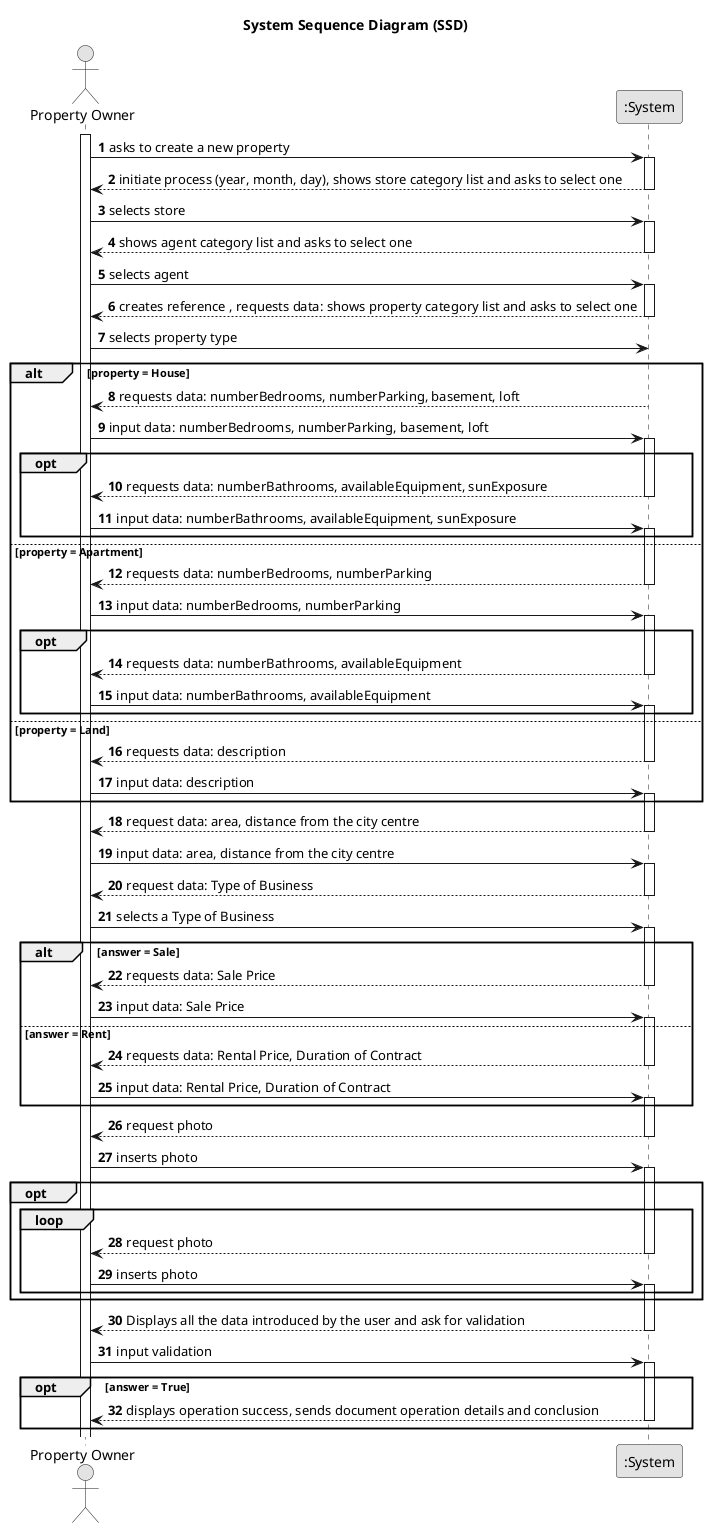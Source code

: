 @startuml
skinparam monochrome true
skinparam packageStyle rectangle
skinparam shadowing false

title System Sequence Diagram (SSD)

autonumber

actor "Property Owner" as User
participant ":System" as System

activate User

    User -> System : asks to create a new property
        activate System

	    System --> User :initiate process (year, month, day), shows store category list and asks to select one
        deactivate System

    User -> System : selects store
        activate System

	    System --> User : shows agent category list and asks to select one
        deactivate System

    User -> System : selects agent
        activate System

	    System --> User : creates reference , requests data: shows property category list and asks to select one
        deactivate System

    User -> System : selects property type

alt property = House
            System --> User : requests data: numberBedrooms, numberParking, basement, loft
        deactivate System

                User -> System : input data: numberBedrooms, numberParking, basement, loft
        activate System

            group opt
                System --> User : requests data: numberBathrooms, availableEquipment, sunExposure
                deactivate System

                User -> System : input data: numberBathrooms, availableEquipment, sunExposure
                activate System
            end

else property = Apartment
                System --> User : requests data: numberBedrooms, numberParking
            deactivate System

                    User -> System : input data: numberBedrooms, numberParking
            activate System

            group opt
                    System --> User : requests data: numberBathrooms, availableEquipment
                    deactivate System

                    User -> System : input data: numberBathrooms, availableEquipment
                    activate System
            end

else property = Land
                    System --> User : requests data: description
                deactivate System

                        User -> System : input data: description
                activate System
end

        System --> User : request data: area, distance from the city centre
        deactivate System

    User -> System : input data: area, distance from the city centre
        activate System

	    System --> User : request data: Type of Business
        deactivate System

    User -> System : selects a Type of Business
        activate System

alt answer = Sale
        System --> User : requests data: Sale Price
        deactivate System

    User -> System : input data: Sale Price
        activate System


else answer = Rent
        System --> User : requests data: Rental Price, Duration of Contract
        deactivate System

    User -> System : input data: Rental Price, Duration of Contract
        activate System
end

        System --> User : request photo
        deactivate System

    User -> System : inserts photo
        activate System

group opt
    loop
            System --> User : request photo
            deactivate System

	    User -> System : inserts photo
            activate System

    end

end
            System --> User : Displays all the data introduced by the user and ask for validation
            deactivate System

        User -> System : input validation
            activate System

group opt [answer = True]
            System --> User : displays operation success, sends document operation details and conclusion
        deactivate System
end


@enduml

